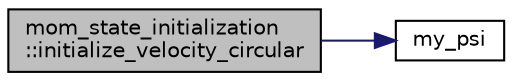 digraph "mom_state_initialization::initialize_velocity_circular"
{
 // INTERACTIVE_SVG=YES
 // LATEX_PDF_SIZE
  edge [fontname="Helvetica",fontsize="10",labelfontname="Helvetica",labelfontsize="10"];
  node [fontname="Helvetica",fontsize="10",shape=record];
  rankdir="LR";
  Node1 [label="mom_state_initialization\l::initialize_velocity_circular",height=0.2,width=0.4,color="black", fillcolor="grey75", style="filled", fontcolor="black",tooltip="Sets the initial velocity components to be circular with no flow at edges of domain and center."];
  Node1 -> Node2 [color="midnightblue",fontsize="10",style="solid",fontname="Helvetica"];
  Node2 [label="my_psi",height=0.2,width=0.4,color="black", fillcolor="white", style="filled",URL="$MOM__state__initialization_8F90.html#a2156cd3a64fba763c9841cd587f10ea8",tooltip="Returns the value of a circular stream function at (ig,jg)"];
}
